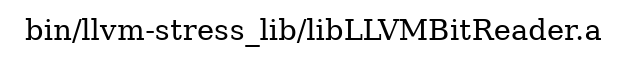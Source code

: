 digraph "bin/llvm-stress_lib/libLLVMBitReader.a" {
	label="bin/llvm-stress_lib/libLLVMBitReader.a";
	rankdir=LR;

}

